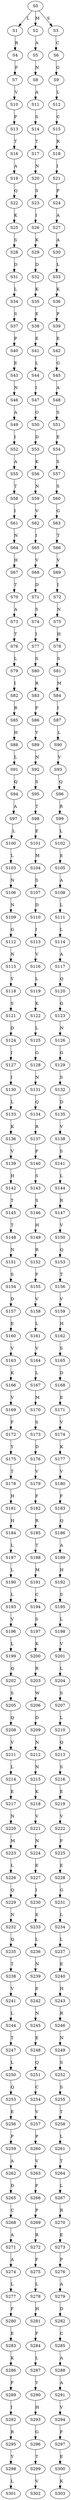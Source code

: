 strict digraph  {
	S0 -> S1 [ label = L ];
	S0 -> S2 [ label = M ];
	S0 -> S3 [ label = S ];
	S1 -> S4 [ label = R ];
	S2 -> S5 [ label = A ];
	S3 -> S6 [ label = C ];
	S4 -> S7 [ label = F ];
	S5 -> S8 [ label = N ];
	S6 -> S9 [ label = G ];
	S7 -> S10 [ label = V ];
	S8 -> S11 [ label = A ];
	S9 -> S12 [ label = L ];
	S10 -> S13 [ label = P ];
	S11 -> S14 [ label = S ];
	S12 -> S15 [ label = C ];
	S13 -> S16 [ label = T ];
	S14 -> S17 [ label = T ];
	S15 -> S18 [ label = R ];
	S16 -> S19 [ label = A ];
	S17 -> S20 [ label = N ];
	S18 -> S21 [ label = I ];
	S19 -> S22 [ label = Q ];
	S20 -> S23 [ label = S ];
	S21 -> S24 [ label = P ];
	S22 -> S25 [ label = K ];
	S23 -> S26 [ label = I ];
	S24 -> S27 [ label = A ];
	S25 -> S28 [ label = S ];
	S26 -> S29 [ label = K ];
	S27 -> S30 [ label = A ];
	S28 -> S31 [ label = D ];
	S29 -> S32 [ label = D ];
	S30 -> S33 [ label = L ];
	S31 -> S34 [ label = L ];
	S32 -> S35 [ label = K ];
	S33 -> S36 [ label = K ];
	S34 -> S37 [ label = S ];
	S35 -> S38 [ label = E ];
	S36 -> S39 [ label = P ];
	S37 -> S40 [ label = P ];
	S38 -> S41 [ label = E ];
	S39 -> S42 [ label = E ];
	S40 -> S43 [ label = E ];
	S41 -> S44 [ label = L ];
	S42 -> S45 [ label = G ];
	S43 -> S46 [ label = N ];
	S44 -> S47 [ label = I ];
	S45 -> S48 [ label = A ];
	S46 -> S49 [ label = A ];
	S47 -> S50 [ label = G ];
	S48 -> S51 [ label = S ];
	S49 -> S52 [ label = I ];
	S50 -> S53 [ label = D ];
	S51 -> S54 [ label = E ];
	S52 -> S55 [ label = A ];
	S53 -> S56 [ label = K ];
	S54 -> S57 [ label = S ];
	S55 -> S58 [ label = T ];
	S56 -> S59 [ label = N ];
	S57 -> S60 [ label = S ];
	S58 -> S61 [ label = I ];
	S59 -> S62 [ label = V ];
	S60 -> S63 [ label = G ];
	S61 -> S64 [ label = N ];
	S62 -> S65 [ label = I ];
	S63 -> S66 [ label = T ];
	S64 -> S67 [ label = H ];
	S65 -> S68 [ label = V ];
	S66 -> S69 [ label = V ];
	S67 -> S70 [ label = T ];
	S68 -> S71 [ label = D ];
	S69 -> S72 [ label = I ];
	S70 -> S73 [ label = A ];
	S71 -> S74 [ label = S ];
	S72 -> S75 [ label = N ];
	S73 -> S76 [ label = T ];
	S74 -> S77 [ label = I ];
	S75 -> S78 [ label = H ];
	S76 -> S79 [ label = L ];
	S77 -> S80 [ label = S ];
	S78 -> S81 [ label = S ];
	S79 -> S82 [ label = I ];
	S80 -> S83 [ label = R ];
	S81 -> S84 [ label = M ];
	S82 -> S85 [ label = R ];
	S83 -> S86 [ label = F ];
	S84 -> S87 [ label = I ];
	S85 -> S88 [ label = H ];
	S86 -> S89 [ label = Y ];
	S87 -> S90 [ label = L ];
	S88 -> S91 [ label = L ];
	S89 -> S92 [ label = N ];
	S90 -> S93 [ label = V ];
	S91 -> S94 [ label = Q ];
	S92 -> S95 [ label = S ];
	S93 -> S96 [ label = Q ];
	S94 -> S97 [ label = A ];
	S95 -> S98 [ label = T ];
	S96 -> S99 [ label = R ];
	S97 -> S100 [ label = L ];
	S98 -> S101 [ label = E ];
	S99 -> S102 [ label = L ];
	S100 -> S103 [ label = L ];
	S101 -> S104 [ label = M ];
	S102 -> S105 [ label = E ];
	S103 -> S106 [ label = N ];
	S104 -> S107 [ label = S ];
	S105 -> S108 [ label = A ];
	S106 -> S109 [ label = N ];
	S107 -> S110 [ label = D ];
	S108 -> S111 [ label = L ];
	S109 -> S112 [ label = G ];
	S110 -> S113 [ label = I ];
	S111 -> S114 [ label = L ];
	S112 -> S115 [ label = N ];
	S113 -> S116 [ label = V ];
	S114 -> S117 [ label = A ];
	S115 -> S118 [ label = Y ];
	S116 -> S119 [ label = L ];
	S117 -> S120 [ label = Q ];
	S118 -> S121 [ label = S ];
	S119 -> S122 [ label = K ];
	S120 -> S123 [ label = G ];
	S121 -> S124 [ label = D ];
	S122 -> S125 [ label = L ];
	S123 -> S126 [ label = N ];
	S124 -> S127 [ label = I ];
	S125 -> S128 [ label = G ];
	S126 -> S129 [ label = G ];
	S127 -> S130 [ label = I ];
	S128 -> S131 [ label = N ];
	S129 -> S132 [ label = S ];
	S130 -> S133 [ label = L ];
	S131 -> S134 [ label = Q ];
	S132 -> S135 [ label = D ];
	S133 -> S136 [ label = K ];
	S134 -> S137 [ label = R ];
	S135 -> S138 [ label = V ];
	S136 -> S139 [ label = V ];
	S137 -> S140 [ label = F ];
	S138 -> S141 [ label = S ];
	S139 -> S142 [ label = H ];
	S140 -> S143 [ label = S ];
	S141 -> S144 [ label = L ];
	S142 -> S145 [ label = T ];
	S143 -> S146 [ label = S ];
	S144 -> S147 [ label = R ];
	S145 -> S148 [ label = T ];
	S146 -> S149 [ label = H ];
	S147 -> S150 [ label = V ];
	S148 -> S151 [ label = N ];
	S149 -> S152 [ label = R ];
	S150 -> S153 [ label = Q ];
	S151 -> S154 [ label = S ];
	S152 -> S155 [ label = F ];
	S153 -> S156 [ label = T ];
	S154 -> S157 [ label = D ];
	S155 -> S158 [ label = V ];
	S156 -> S159 [ label = V ];
	S157 -> S160 [ label = E ];
	S158 -> S161 [ label = L ];
	S159 -> S162 [ label = H ];
	S160 -> S163 [ label = V ];
	S161 -> S164 [ label = V ];
	S162 -> S165 [ label = S ];
	S163 -> S166 [ label = K ];
	S164 -> S167 [ label = L ];
	S165 -> S168 [ label = D ];
	S166 -> S169 [ label = V ];
	S167 -> S170 [ label = M ];
	S168 -> S171 [ label = E ];
	S169 -> S172 [ label = F ];
	S170 -> S173 [ label = S ];
	S171 -> S174 [ label = V ];
	S172 -> S175 [ label = Y ];
	S173 -> S176 [ label = D ];
	S174 -> S177 [ label = K ];
	S175 -> S178 [ label = T ];
	S176 -> S179 [ label = V ];
	S177 -> S180 [ label = V ];
	S178 -> S181 [ label = H ];
	S179 -> S182 [ label = F ];
	S180 -> S183 [ label = F ];
	S181 -> S184 [ label = H ];
	S182 -> S185 [ label = R ];
	S183 -> S186 [ label = Q ];
	S184 -> S187 [ label = L ];
	S185 -> S188 [ label = T ];
	S186 -> S189 [ label = A ];
	S187 -> S190 [ label = L ];
	S188 -> S191 [ label = M ];
	S189 -> S192 [ label = H ];
	S190 -> S193 [ label = L ];
	S191 -> S194 [ label = C ];
	S192 -> S195 [ label = S ];
	S193 -> S196 [ label = V ];
	S194 -> S197 [ label = S ];
	S195 -> S198 [ label = L ];
	S196 -> S199 [ label = L ];
	S197 -> S200 [ label = K ];
	S198 -> S201 [ label = V ];
	S199 -> S202 [ label = Q ];
	S200 -> S203 [ label = R ];
	S201 -> S204 [ label = L ];
	S202 -> S205 [ label = S ];
	S203 -> S206 [ label = W ];
	S204 -> S207 [ label = S ];
	S205 -> S208 [ label = Q ];
	S206 -> S209 [ label = D ];
	S207 -> S210 [ label = L ];
	S208 -> S211 [ label = V ];
	S209 -> S212 [ label = N ];
	S210 -> S213 [ label = Q ];
	S211 -> S214 [ label = L ];
	S212 -> S215 [ label = N ];
	S213 -> S216 [ label = S ];
	S214 -> S217 [ label = E ];
	S215 -> S218 [ label = K ];
	S216 -> S219 [ label = E ];
	S217 -> S220 [ label = N ];
	S218 -> S221 [ label = V ];
	S219 -> S222 [ label = V ];
	S220 -> S223 [ label = M ];
	S221 -> S224 [ label = N ];
	S222 -> S225 [ label = F ];
	S223 -> S226 [ label = L ];
	S224 -> S227 [ label = E ];
	S225 -> S228 [ label = E ];
	S226 -> S229 [ label = Q ];
	S227 -> S230 [ label = I ];
	S228 -> S231 [ label = G ];
	S229 -> S232 [ label = N ];
	S230 -> S233 [ label = E ];
	S231 -> S234 [ label = L ];
	S232 -> S235 [ label = Q ];
	S233 -> S236 [ label = L ];
	S234 -> S237 [ label = L ];
	S235 -> S238 [ label = T ];
	S236 -> S239 [ label = N ];
	S237 -> S240 [ label = E ];
	S238 -> S241 [ label = V ];
	S239 -> S242 [ label = E ];
	S240 -> S243 [ label = H ];
	S241 -> S244 [ label = L ];
	S242 -> S245 [ label = N ];
	S243 -> S246 [ label = R ];
	S244 -> S247 [ label = T ];
	S245 -> S248 [ label = E ];
	S246 -> S249 [ label = N ];
	S247 -> S250 [ label = L ];
	S248 -> S251 [ label = Q ];
	S249 -> S252 [ label = S ];
	S250 -> S253 [ label = Q ];
	S251 -> S254 [ label = C ];
	S252 -> S255 [ label = S ];
	S253 -> S256 [ label = E ];
	S254 -> S257 [ label = V ];
	S255 -> S258 [ label = T ];
	S256 -> S259 [ label = P ];
	S257 -> S260 [ label = P ];
	S258 -> S261 [ label = L ];
	S259 -> S262 [ label = A ];
	S260 -> S263 [ label = V ];
	S261 -> S264 [ label = T ];
	S262 -> S265 [ label = D ];
	S263 -> S266 [ label = F ];
	S264 -> S267 [ label = L ];
	S265 -> S268 [ label = C ];
	S266 -> S269 [ label = P ];
	S267 -> S270 [ label = R ];
	S268 -> S271 [ label = A ];
	S269 -> S272 [ label = R ];
	S270 -> S273 [ label = E ];
	S271 -> S274 [ label = A ];
	S272 -> S275 [ label = F ];
	S273 -> S276 [ label = P ];
	S274 -> S277 [ label = L ];
	S275 -> S278 [ label = L ];
	S276 -> S279 [ label = A ];
	S277 -> S280 [ label = F ];
	S278 -> S281 [ label = H ];
	S279 -> S282 [ label = D ];
	S280 -> S283 [ label = E ];
	S281 -> S284 [ label = F ];
	S282 -> S285 [ label = C ];
	S283 -> S286 [ label = K ];
	S284 -> S287 [ label = L ];
	S285 -> S288 [ label = A ];
	S286 -> S289 [ label = F ];
	S287 -> S290 [ label = Y ];
	S288 -> S291 [ label = A ];
	S289 -> S292 [ label = I ];
	S290 -> S293 [ label = H ];
	S291 -> S294 [ label = V ];
	S292 -> S295 [ label = R ];
	S293 -> S296 [ label = G ];
	S294 -> S297 [ label = F ];
	S295 -> S298 [ label = Y ];
	S296 -> S299 [ label = T ];
	S297 -> S300 [ label = E ];
	S298 -> S301 [ label = L ];
	S299 -> S302 [ label = V ];
	S300 -> S303 [ label = K ];
}
